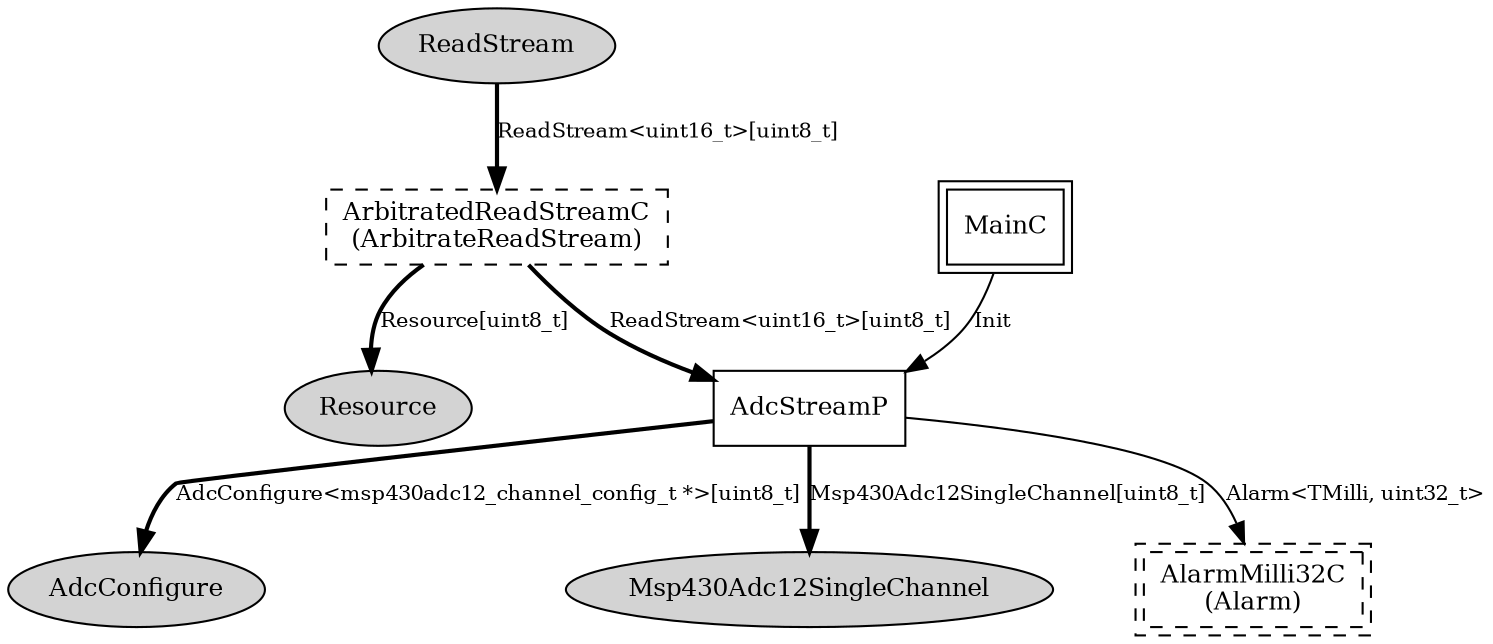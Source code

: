 digraph "tos.chips.msp430.adc12.WireAdcStreamP" {
  n0x7f4ee6df31d0 [shape=ellipse, style=filled, label="ReadStream", fontsize=12];
  "WireAdcStreamP.ArbitrateReadStream" [fontsize=12, shape=box, style=dashed, label="ArbitratedReadStreamC\n(ArbitrateReadStream)", URL="../chtml/tos.system.ArbitratedReadStreamC.html"];
  "AdcStreamP" [fontsize=12, shape=box, URL="../chtml/tos.chips.msp430.adc12.AdcStreamP.html"];
  n0x7f4ee6def5e0 [shape=ellipse, style=filled, label="AdcConfigure", fontsize=12];
  "WireAdcStreamP.ArbitrateReadStream" [fontsize=12, shape=box, style=dashed, label="ArbitratedReadStreamC\n(ArbitrateReadStream)", URL="../chtml/tos.system.ArbitratedReadStreamC.html"];
  n0x7f4ee6deb280 [shape=ellipse, style=filled, label="Resource", fontsize=12];
  "WireAdcStreamP.ArbitrateReadStream" [fontsize=12, shape=box, style=dashed, label="ArbitratedReadStreamC\n(ArbitrateReadStream)", URL="../chtml/tos.system.ArbitratedReadStreamC.html"];
  "AdcStreamP" [fontsize=12, shape=box, URL="../chtml/tos.chips.msp430.adc12.AdcStreamP.html"];
  "MainC" [fontsize=12, shape=box,peripheries=2, URL="../chtml/tos.system.MainC.html"];
  "AdcStreamP" [fontsize=12, shape=box, URL="../chtml/tos.chips.msp430.adc12.AdcStreamP.html"];
  "AdcStreamP" [fontsize=12, shape=box, URL="../chtml/tos.chips.msp430.adc12.AdcStreamP.html"];
  n0x7f4ee6deec90 [shape=ellipse, style=filled, label="Msp430Adc12SingleChannel", fontsize=12];
  "AdcStreamP" [fontsize=12, shape=box, URL="../chtml/tos.chips.msp430.adc12.AdcStreamP.html"];
  "WireAdcStreamP.Alarm" [fontsize=12, shape=box,peripheries=2, style=dashed, label="AlarmMilli32C\n(Alarm)", URL="../chtml/tos.chips.msp430.timer.AlarmMilli32C.html"];
  "n0x7f4ee6df31d0" -> "WireAdcStreamP.ArbitrateReadStream" [label="ReadStream<uint16_t>[uint8_t]", style=bold, URL="../ihtml/tos.interfaces.ReadStream.html", fontsize=10];
  "AdcStreamP" -> "n0x7f4ee6def5e0" [label="AdcConfigure<msp430adc12_channel_config_t *>[uint8_t]", style=bold, URL="../ihtml/tos.interfaces.AdcConfigure.html", fontsize=10];
  "WireAdcStreamP.ArbitrateReadStream" -> "n0x7f4ee6deb280" [label="Resource[uint8_t]", style=bold, URL="../ihtml/tos.interfaces.Resource.html", fontsize=10];
  "WireAdcStreamP.ArbitrateReadStream" -> "AdcStreamP" [label="ReadStream<uint16_t>[uint8_t]", style=bold, URL="../ihtml/tos.interfaces.ReadStream.html", fontsize=10];
  "MainC" -> "AdcStreamP" [label="Init", URL="../ihtml/tos.interfaces.Init.html", fontsize=10];
  "AdcStreamP" -> "n0x7f4ee6deec90" [label="Msp430Adc12SingleChannel[uint8_t]", style=bold, URL="../ihtml/tos.chips.msp430.adc12.Msp430Adc12SingleChannel.html", fontsize=10];
  "AdcStreamP" -> "WireAdcStreamP.Alarm" [label="Alarm<TMilli, uint32_t>", URL="../ihtml/tos.lib.timer.Alarm.html", fontsize=10];
}
